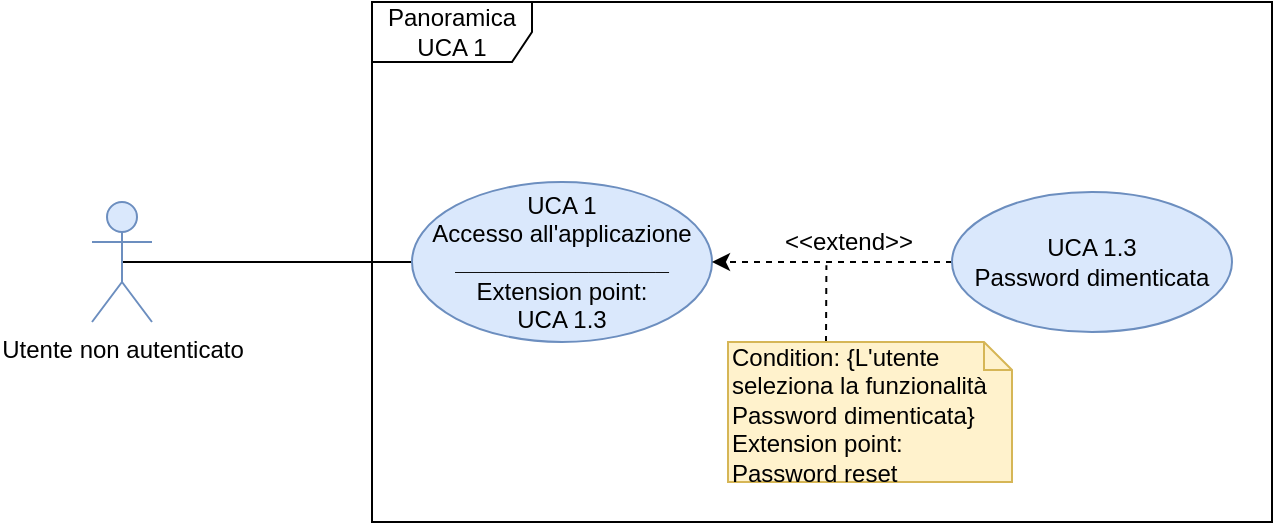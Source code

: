 <mxfile version="12.4.8" type="google" pages="2"><diagram id="_iS4o-ZR8WNmz6_b4t-f" name="Page-1"><mxGraphModel dx="1550" dy="787" grid="1" gridSize="10" guides="1" tooltips="1" connect="1" arrows="1" fold="1" page="1" pageScale="1" pageWidth="827" pageHeight="1169" math="0" shadow="0"><root><mxCell id="0"/><mxCell id="1" parent="0"/><mxCell id="bGLvodJzTGCrmSqmvbqX-1" value="Panoramica UCA 1" style="shape=umlFrame;whiteSpace=wrap;html=1;width=80;height=30;" parent="1" vertex="1"><mxGeometry x="270" y="150" width="450" height="260" as="geometry"/></mxCell><mxCell id="bGLvodJzTGCrmSqmvbqX-6" style="edgeStyle=orthogonalEdgeStyle;rounded=0;orthogonalLoop=1;jettySize=auto;html=1;exitX=0.5;exitY=0.5;exitDx=0;exitDy=0;exitPerimeter=0;entryX=0;entryY=0.5;entryDx=0;entryDy=0;endArrow=none;endFill=0;" parent="1" source="bGLvodJzTGCrmSqmvbqX-2" target="bGLvodJzTGCrmSqmvbqX-3" edge="1"><mxGeometry relative="1" as="geometry"><Array as="points"><mxPoint x="340" y="280"/></Array></mxGeometry></mxCell><mxCell id="bGLvodJzTGCrmSqmvbqX-2" value="Utente non autenticato" style="shape=umlActor;verticalLabelPosition=bottom;labelBackgroundColor=#ffffff;verticalAlign=top;html=1;fillColor=#dae8fc;strokeColor=#6c8ebf;" parent="1" vertex="1"><mxGeometry x="130" y="250" width="30" height="60" as="geometry"/></mxCell><mxCell id="bGLvodJzTGCrmSqmvbqX-3" value="UCA 1&lt;br&gt;Accesso all'applicazione&lt;br&gt;&lt;b&gt;________________&lt;br&gt;&lt;/b&gt;Extension point:&lt;br&gt;UCA 1.3" style="ellipse;whiteSpace=wrap;html=1;fillColor=#dae8fc;strokeColor=#6c8ebf;" parent="1" vertex="1"><mxGeometry x="290" y="240" width="150" height="80" as="geometry"/></mxCell><mxCell id="Vqc8YVX57XXsECaMmdVC-1" style="edgeStyle=orthogonalEdgeStyle;rounded=0;orthogonalLoop=1;jettySize=auto;html=1;dashed=1;" edge="1" parent="1" source="bGLvodJzTGCrmSqmvbqX-4" target="bGLvodJzTGCrmSqmvbqX-3"><mxGeometry relative="1" as="geometry"/></mxCell><mxCell id="bGLvodJzTGCrmSqmvbqX-4" value="UCA 1.3&lt;br&gt;Password dimenticata" style="ellipse;whiteSpace=wrap;html=1;fillColor=#dae8fc;strokeColor=#6c8ebf;" parent="1" vertex="1"><mxGeometry x="560" y="245" width="140" height="70" as="geometry"/></mxCell><mxCell id="Vqc8YVX57XXsECaMmdVC-2" value="&amp;lt;&amp;lt;extend&amp;gt;&amp;gt;" style="text;html=1;align=center;verticalAlign=middle;resizable=0;points=[];autosize=1;" vertex="1" parent="1"><mxGeometry x="468" y="260" width="80" height="20" as="geometry"/></mxCell><mxCell id="Vqc8YVX57XXsECaMmdVC-6" value="" style="endArrow=none;dashed=1;html=1;entryX=0.365;entryY=1.08;entryDx=0;entryDy=0;entryPerimeter=0;" edge="1" parent="1" target="Vqc8YVX57XXsECaMmdVC-2"><mxGeometry width="50" height="50" relative="1" as="geometry"><mxPoint x="497" y="320" as="sourcePoint"/><mxPoint x="540" y="320" as="targetPoint"/></mxGeometry></mxCell><mxCell id="Vqc8YVX57XXsECaMmdVC-7" value="Condition: {L'utente seleziona la funzionalità Password dimenticata}&lt;br&gt;Extension point: Password reset" style="shape=note;whiteSpace=wrap;html=1;size=14;verticalAlign=top;align=left;spacingTop=-6;fillColor=#fff2cc;strokeColor=#d6b656;" vertex="1" parent="1"><mxGeometry x="448" y="320" width="142" height="70" as="geometry"/></mxCell></root></mxGraphModel></diagram><diagram id="CftBpjIRr46_dmw1_PH1" name="Page-2"><mxGraphModel dx="1550" dy="787" grid="1" gridSize="10" guides="1" tooltips="1" connect="1" arrows="1" fold="1" page="1" pageScale="1" pageWidth="827" pageHeight="1169" math="0" shadow="0"><root><mxCell id="ZGRgp0g6mvqRQfivi8KB-0"/><mxCell id="ZGRgp0g6mvqRQfivi8KB-1" parent="ZGRgp0g6mvqRQfivi8KB-0"/><mxCell id="NiHph8C5LUmblJPaisWG-0" value="Panoramica UCA 1" style="shape=umlFrame;whiteSpace=wrap;html=1;width=80;height=30;" vertex="1" parent="ZGRgp0g6mvqRQfivi8KB-1"><mxGeometry x="270" y="150" width="480" height="220" as="geometry"/></mxCell><mxCell id="NiHph8C5LUmblJPaisWG-4" style="edgeStyle=orthogonalEdgeStyle;rounded=0;orthogonalLoop=1;jettySize=auto;html=1;entryX=0;entryY=0.5;entryDx=0;entryDy=0;endArrow=none;endFill=0;exitX=0.5;exitY=0.5;exitDx=0;exitDy=0;exitPerimeter=0;" edge="1" parent="ZGRgp0g6mvqRQfivi8KB-1" source="NiHph8C5LUmblJPaisWG-1" target="NiHph8C5LUmblJPaisWG-3"><mxGeometry relative="1" as="geometry"/></mxCell><mxCell id="NiHph8C5LUmblJPaisWG-1" value="Utente non autenticato" style="shape=umlActor;verticalLabelPosition=bottom;labelBackgroundColor=#ffffff;verticalAlign=top;html=1;fillColor=#dae8fc;strokeColor=#6c8ebf;" vertex="1" parent="ZGRgp0g6mvqRQfivi8KB-1"><mxGeometry x="140" y="230" width="30" height="60" as="geometry"/></mxCell><mxCell id="NiHph8C5LUmblJPaisWG-5" style="edgeStyle=orthogonalEdgeStyle;rounded=0;orthogonalLoop=1;jettySize=auto;html=1;entryX=1;entryY=0.5;entryDx=0;entryDy=0;endArrow=classic;endFill=1;dashed=1;" edge="1" parent="ZGRgp0g6mvqRQfivi8KB-1" source="NiHph8C5LUmblJPaisWG-2" target="NiHph8C5LUmblJPaisWG-3"><mxGeometry relative="1" as="geometry"/></mxCell><mxCell id="NiHph8C5LUmblJPaisWG-2" value="UCA 1.3&lt;br&gt;Password dimenticata" style="ellipse;whiteSpace=wrap;html=1;fillColor=#dae8fc;strokeColor=#6c8ebf;" vertex="1" parent="ZGRgp0g6mvqRQfivi8KB-1"><mxGeometry x="580" y="225" width="140" height="70" as="geometry"/></mxCell><mxCell id="NiHph8C5LUmblJPaisWG-3" value="UCA 1&lt;br&gt;Accesso all'applicazione&lt;br&gt;&lt;b&gt;_________________&lt;/b&gt;&lt;br&gt;Extension point:&lt;br&gt;UCA 1.3" style="ellipse;whiteSpace=wrap;html=1;fillColor=#dae8fc;strokeColor=#6c8ebf;" vertex="1" parent="ZGRgp0g6mvqRQfivi8KB-1"><mxGeometry x="290" y="222.5" width="150" height="75" as="geometry"/></mxCell><mxCell id="p9BR_U6f1-_BquzgW3rD-0" value="" style="endArrow=none;dashed=1;html=1;" edge="1" parent="ZGRgp0g6mvqRQfivi8KB-1"><mxGeometry width="50" height="50" relative="1" as="geometry"><mxPoint x="500" y="300" as="sourcePoint"/><mxPoint x="500" y="260" as="targetPoint"/></mxGeometry></mxCell><mxCell id="p9BR_U6f1-_BquzgW3rD-1" value="Condition: {L'utente seleziona la funzionalità Password dimenticata}&lt;br&gt;Extension point: Password reset" style="shape=note;whiteSpace=wrap;html=1;size=14;verticalAlign=top;align=left;spacingTop=-6;fillColor=#fff2cc;strokeColor=#d6b656;" vertex="1" parent="ZGRgp0g6mvqRQfivi8KB-1"><mxGeometry x="440" y="290" width="160" height="70" as="geometry"/></mxCell><mxCell id="p9BR_U6f1-_BquzgW3rD-2" value="&amp;lt;&amp;lt;extend&amp;gt;&amp;gt;" style="text;html=1;strokeColor=none;fillColor=none;align=center;verticalAlign=middle;whiteSpace=wrap;rounded=0;" vertex="1" parent="ZGRgp0g6mvqRQfivi8KB-1"><mxGeometry x="490" y="240" width="40" height="20" as="geometry"/></mxCell></root></mxGraphModel></diagram></mxfile>
